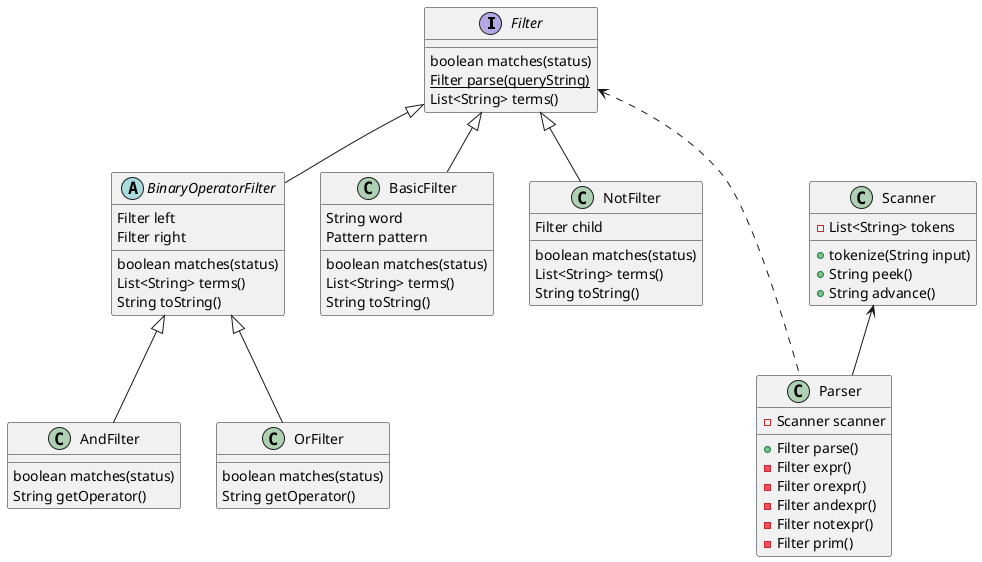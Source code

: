 @startuml
'https://plantuml.com/class-diagram

interface Filter
{
    boolean matches(status)
    {static} Filter parse(queryString)
    List<String> terms()
}
abstract class BinaryOperatorFilter{
    Filter left
    Filter right
    boolean matches(status)
    List<String> terms()
    String toString()
}
Filter<|--BinaryOperatorFilter

class AndFilter{
boolean matches(status)
String getOperator()
}
BinaryOperatorFilter<|--AndFilter

class OrFilter{
    boolean matches(status)
    String getOperator()
}
BinaryOperatorFilter<|--OrFilter

class BasicFilter{
    String word
    Pattern pattern
    boolean matches(status)
    List<String> terms()
    String toString()
}
Filter<|--BasicFilter

class NotFilter{
    Filter child
    boolean matches(status)
    List<String> terms()
    String toString()
}
Filter<|--NotFilter

class Parser{
- Scanner scanner
+ Filter parse()
- Filter expr()
- Filter orexpr()
- Filter andexpr()
- Filter notexpr()
- Filter prim()
}
Filter <.-- Parser
Scanner <-- Parser

class Scanner{
- List<String> tokens

+ tokenize(String input)
+ String peek()
+ String advance()
}
@enduml